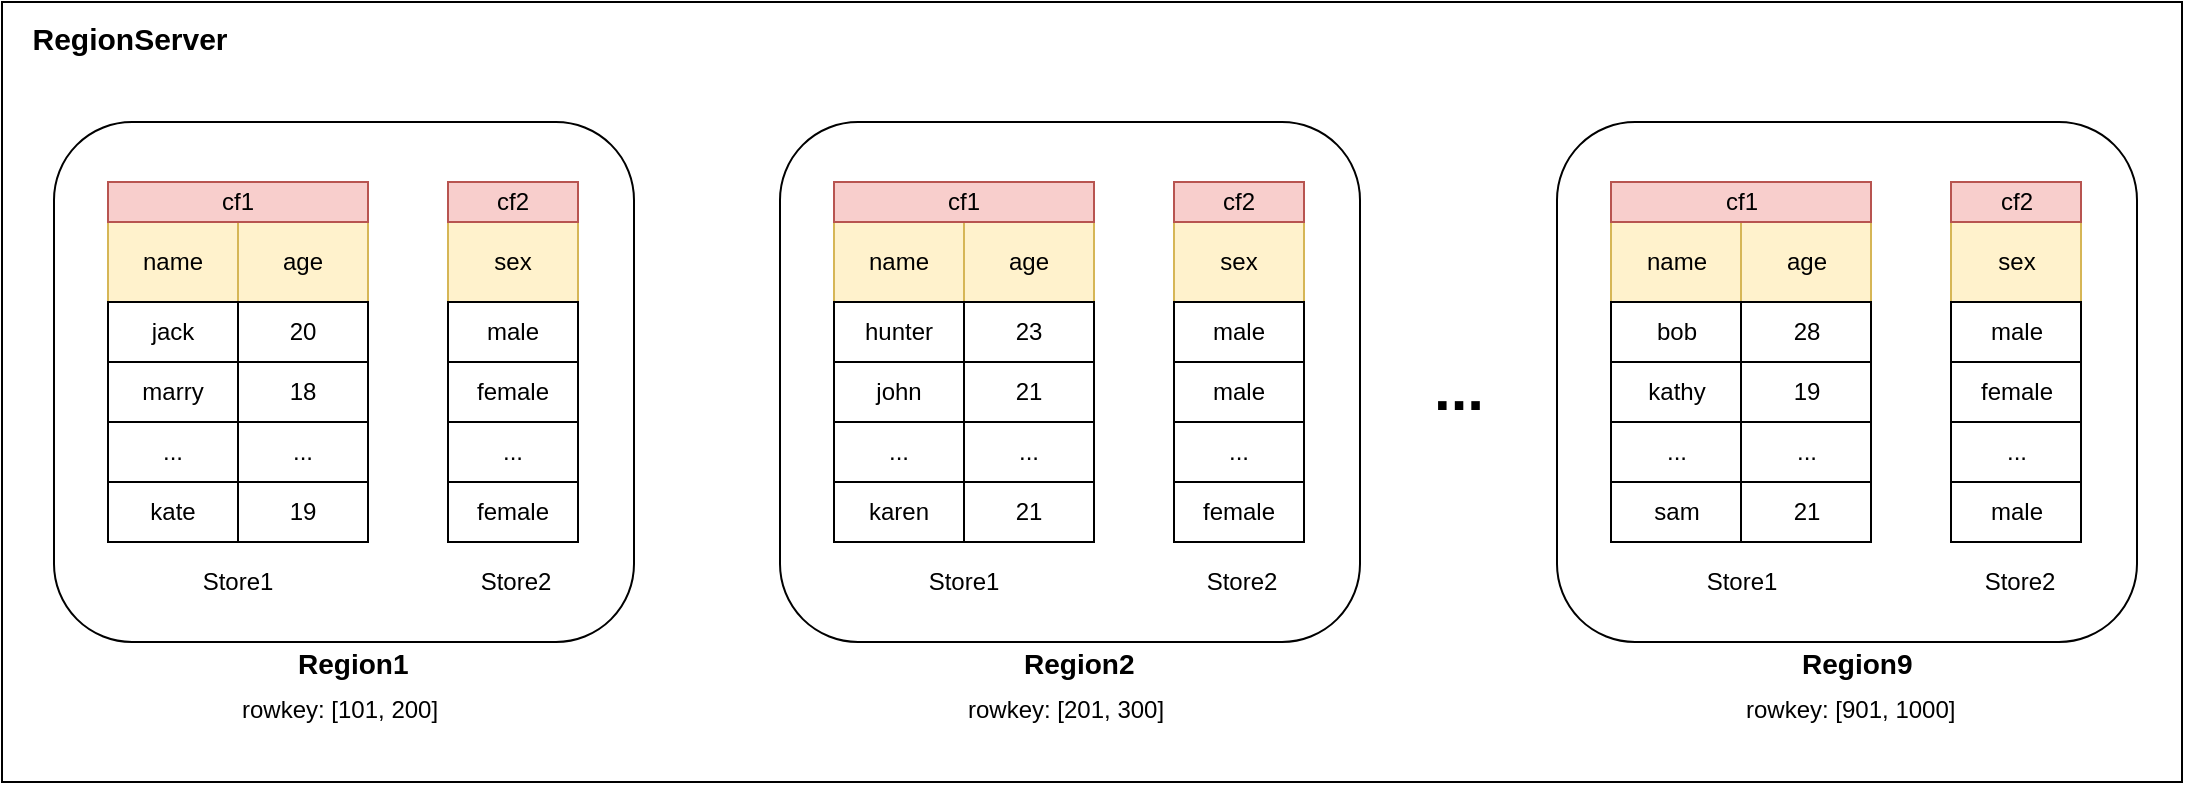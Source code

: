 <mxfile version="11.1.4" type="device"><diagram id="amTrUJY20uWEP9Dg4mYo" name="RegionServer内多Region"><mxGraphModel dx="1102" dy="874" grid="1" gridSize="10" guides="1" tooltips="1" connect="1" arrows="1" fold="1" page="1" pageScale="1" pageWidth="850" pageHeight="1100" math="0" shadow="0"><root><mxCell id="0"/><mxCell id="1" parent="0"/><mxCell id="FhsHhBEZ8CLFG1rzDV0O-79" value="" style="rounded=0;whiteSpace=wrap;html=1;" vertex="1" parent="1"><mxGeometry x="132" y="200" width="1090" height="390" as="geometry"/></mxCell><mxCell id="FhsHhBEZ8CLFG1rzDV0O-1" value="" style="rounded=1;whiteSpace=wrap;html=1;" vertex="1" parent="1"><mxGeometry x="158" y="260" width="290" height="260" as="geometry"/></mxCell><mxCell id="FhsHhBEZ8CLFG1rzDV0O-2" value="&lt;font style=&quot;font-size: 14px&quot;&gt;&lt;b&gt;Region1&lt;/b&gt;&lt;/font&gt;" style="text;html=1;resizable=0;points=[];autosize=1;align=left;verticalAlign=top;spacingTop=-4;" vertex="1" parent="1"><mxGeometry x="278" y="520" width="70" height="20" as="geometry"/></mxCell><mxCell id="FhsHhBEZ8CLFG1rzDV0O-3" value="name" style="rounded=0;whiteSpace=wrap;html=1;fillColor=#fff2cc;strokeColor=#d6b656;" vertex="1" parent="1"><mxGeometry x="185" y="310" width="65" height="40" as="geometry"/></mxCell><mxCell id="FhsHhBEZ8CLFG1rzDV0O-5" value="age" style="rounded=0;whiteSpace=wrap;html=1;fillColor=#fff2cc;strokeColor=#d6b656;" vertex="1" parent="1"><mxGeometry x="250" y="310" width="65" height="40" as="geometry"/></mxCell><mxCell id="FhsHhBEZ8CLFG1rzDV0O-6" value="cf1" style="rounded=0;whiteSpace=wrap;html=1;fillColor=#f8cecc;strokeColor=#b85450;" vertex="1" parent="1"><mxGeometry x="185" y="290" width="130" height="20" as="geometry"/></mxCell><mxCell id="FhsHhBEZ8CLFG1rzDV0O-7" value="jack" style="rounded=0;whiteSpace=wrap;html=1;" vertex="1" parent="1"><mxGeometry x="185" y="350" width="65" height="30" as="geometry"/></mxCell><mxCell id="FhsHhBEZ8CLFG1rzDV0O-8" value="20" style="rounded=0;whiteSpace=wrap;html=1;" vertex="1" parent="1"><mxGeometry x="250" y="350" width="65" height="30" as="geometry"/></mxCell><mxCell id="FhsHhBEZ8CLFG1rzDV0O-9" value="marry" style="rounded=0;whiteSpace=wrap;html=1;" vertex="1" parent="1"><mxGeometry x="185" y="380" width="65" height="30" as="geometry"/></mxCell><mxCell id="FhsHhBEZ8CLFG1rzDV0O-10" value="18" style="rounded=0;whiteSpace=wrap;html=1;" vertex="1" parent="1"><mxGeometry x="250" y="380" width="65" height="30" as="geometry"/></mxCell><mxCell id="FhsHhBEZ8CLFG1rzDV0O-11" value="..." style="rounded=0;whiteSpace=wrap;html=1;" vertex="1" parent="1"><mxGeometry x="185" y="410" width="65" height="30" as="geometry"/></mxCell><mxCell id="FhsHhBEZ8CLFG1rzDV0O-12" value="..." style="rounded=0;whiteSpace=wrap;html=1;" vertex="1" parent="1"><mxGeometry x="250" y="410" width="65" height="30" as="geometry"/></mxCell><mxCell id="FhsHhBEZ8CLFG1rzDV0O-13" value="kate" style="rounded=0;whiteSpace=wrap;html=1;" vertex="1" parent="1"><mxGeometry x="185" y="440" width="65" height="30" as="geometry"/></mxCell><mxCell id="FhsHhBEZ8CLFG1rzDV0O-14" value="19" style="rounded=0;whiteSpace=wrap;html=1;" vertex="1" parent="1"><mxGeometry x="250" y="440" width="65" height="30" as="geometry"/></mxCell><mxCell id="FhsHhBEZ8CLFG1rzDV0O-15" value="Store1" style="text;html=1;strokeColor=none;fillColor=none;align=center;verticalAlign=middle;whiteSpace=wrap;rounded=0;" vertex="1" parent="1"><mxGeometry x="230" y="480" width="40" height="20" as="geometry"/></mxCell><mxCell id="FhsHhBEZ8CLFG1rzDV0O-16" value="sex" style="rounded=0;whiteSpace=wrap;html=1;fillColor=#fff2cc;strokeColor=#d6b656;" vertex="1" parent="1"><mxGeometry x="355" y="310" width="65" height="40" as="geometry"/></mxCell><mxCell id="FhsHhBEZ8CLFG1rzDV0O-18" value="cf2" style="rounded=0;whiteSpace=wrap;html=1;fillColor=#f8cecc;strokeColor=#b85450;" vertex="1" parent="1"><mxGeometry x="355" y="290" width="65" height="20" as="geometry"/></mxCell><mxCell id="FhsHhBEZ8CLFG1rzDV0O-19" value="male" style="rounded=0;whiteSpace=wrap;html=1;" vertex="1" parent="1"><mxGeometry x="355" y="350" width="65" height="30" as="geometry"/></mxCell><mxCell id="FhsHhBEZ8CLFG1rzDV0O-21" value="female" style="rounded=0;whiteSpace=wrap;html=1;" vertex="1" parent="1"><mxGeometry x="355" y="380" width="65" height="30" as="geometry"/></mxCell><mxCell id="FhsHhBEZ8CLFG1rzDV0O-23" value="..." style="rounded=0;whiteSpace=wrap;html=1;" vertex="1" parent="1"><mxGeometry x="355" y="410" width="65" height="30" as="geometry"/></mxCell><mxCell id="FhsHhBEZ8CLFG1rzDV0O-25" value="female" style="rounded=0;whiteSpace=wrap;html=1;" vertex="1" parent="1"><mxGeometry x="355" y="440" width="65" height="30" as="geometry"/></mxCell><mxCell id="FhsHhBEZ8CLFG1rzDV0O-27" value="Store2" style="text;html=1;strokeColor=none;fillColor=none;align=center;verticalAlign=middle;whiteSpace=wrap;rounded=0;" vertex="1" parent="1"><mxGeometry x="369" y="480" width="40" height="20" as="geometry"/></mxCell><mxCell id="FhsHhBEZ8CLFG1rzDV0O-28" value="rowkey: [101, 200]" style="text;html=1;resizable=0;points=[];autosize=1;align=left;verticalAlign=top;spacingTop=-4;" vertex="1" parent="1"><mxGeometry x="250" y="544" width="110" height="20" as="geometry"/></mxCell><mxCell id="FhsHhBEZ8CLFG1rzDV0O-29" value="" style="rounded=1;whiteSpace=wrap;html=1;" vertex="1" parent="1"><mxGeometry x="521" y="260" width="290" height="260" as="geometry"/></mxCell><mxCell id="FhsHhBEZ8CLFG1rzDV0O-30" value="&lt;font style=&quot;font-size: 14px&quot;&gt;&lt;b&gt;Region2&lt;/b&gt;&lt;/font&gt;" style="text;html=1;resizable=0;points=[];autosize=1;align=left;verticalAlign=top;spacingTop=-4;" vertex="1" parent="1"><mxGeometry x="641" y="520" width="70" height="20" as="geometry"/></mxCell><mxCell id="FhsHhBEZ8CLFG1rzDV0O-31" value="name" style="rounded=0;whiteSpace=wrap;html=1;fillColor=#fff2cc;strokeColor=#d6b656;" vertex="1" parent="1"><mxGeometry x="548" y="310" width="65" height="40" as="geometry"/></mxCell><mxCell id="FhsHhBEZ8CLFG1rzDV0O-32" value="age" style="rounded=0;whiteSpace=wrap;html=1;fillColor=#fff2cc;strokeColor=#d6b656;" vertex="1" parent="1"><mxGeometry x="613" y="310" width="65" height="40" as="geometry"/></mxCell><mxCell id="FhsHhBEZ8CLFG1rzDV0O-33" value="cf1" style="rounded=0;whiteSpace=wrap;html=1;fillColor=#f8cecc;strokeColor=#b85450;" vertex="1" parent="1"><mxGeometry x="548" y="290" width="130" height="20" as="geometry"/></mxCell><mxCell id="FhsHhBEZ8CLFG1rzDV0O-34" value="hunter" style="rounded=0;whiteSpace=wrap;html=1;" vertex="1" parent="1"><mxGeometry x="548" y="350" width="65" height="30" as="geometry"/></mxCell><mxCell id="FhsHhBEZ8CLFG1rzDV0O-35" value="23" style="rounded=0;whiteSpace=wrap;html=1;" vertex="1" parent="1"><mxGeometry x="613" y="350" width="65" height="30" as="geometry"/></mxCell><mxCell id="FhsHhBEZ8CLFG1rzDV0O-36" value="john" style="rounded=0;whiteSpace=wrap;html=1;" vertex="1" parent="1"><mxGeometry x="548" y="380" width="65" height="30" as="geometry"/></mxCell><mxCell id="FhsHhBEZ8CLFG1rzDV0O-37" value="21" style="rounded=0;whiteSpace=wrap;html=1;" vertex="1" parent="1"><mxGeometry x="613" y="380" width="65" height="30" as="geometry"/></mxCell><mxCell id="FhsHhBEZ8CLFG1rzDV0O-38" value="..." style="rounded=0;whiteSpace=wrap;html=1;" vertex="1" parent="1"><mxGeometry x="548" y="410" width="65" height="30" as="geometry"/></mxCell><mxCell id="FhsHhBEZ8CLFG1rzDV0O-39" value="..." style="rounded=0;whiteSpace=wrap;html=1;" vertex="1" parent="1"><mxGeometry x="613" y="410" width="65" height="30" as="geometry"/></mxCell><mxCell id="FhsHhBEZ8CLFG1rzDV0O-40" value="karen" style="rounded=0;whiteSpace=wrap;html=1;" vertex="1" parent="1"><mxGeometry x="548" y="440" width="65" height="30" as="geometry"/></mxCell><mxCell id="FhsHhBEZ8CLFG1rzDV0O-41" value="21" style="rounded=0;whiteSpace=wrap;html=1;" vertex="1" parent="1"><mxGeometry x="613" y="440" width="65" height="30" as="geometry"/></mxCell><mxCell id="FhsHhBEZ8CLFG1rzDV0O-42" value="Store1" style="text;html=1;strokeColor=none;fillColor=none;align=center;verticalAlign=middle;whiteSpace=wrap;rounded=0;" vertex="1" parent="1"><mxGeometry x="593" y="480" width="40" height="20" as="geometry"/></mxCell><mxCell id="FhsHhBEZ8CLFG1rzDV0O-43" value="sex" style="rounded=0;whiteSpace=wrap;html=1;fillColor=#fff2cc;strokeColor=#d6b656;" vertex="1" parent="1"><mxGeometry x="718" y="310" width="65" height="40" as="geometry"/></mxCell><mxCell id="FhsHhBEZ8CLFG1rzDV0O-44" value="cf2" style="rounded=0;whiteSpace=wrap;html=1;fillColor=#f8cecc;strokeColor=#b85450;" vertex="1" parent="1"><mxGeometry x="718" y="290" width="65" height="20" as="geometry"/></mxCell><mxCell id="FhsHhBEZ8CLFG1rzDV0O-45" value="male" style="rounded=0;whiteSpace=wrap;html=1;" vertex="1" parent="1"><mxGeometry x="718" y="350" width="65" height="30" as="geometry"/></mxCell><mxCell id="FhsHhBEZ8CLFG1rzDV0O-46" value="male" style="rounded=0;whiteSpace=wrap;html=1;" vertex="1" parent="1"><mxGeometry x="718" y="380" width="65" height="30" as="geometry"/></mxCell><mxCell id="FhsHhBEZ8CLFG1rzDV0O-47" value="..." style="rounded=0;whiteSpace=wrap;html=1;" vertex="1" parent="1"><mxGeometry x="718" y="410" width="65" height="30" as="geometry"/></mxCell><mxCell id="FhsHhBEZ8CLFG1rzDV0O-48" value="female" style="rounded=0;whiteSpace=wrap;html=1;" vertex="1" parent="1"><mxGeometry x="718" y="440" width="65" height="30" as="geometry"/></mxCell><mxCell id="FhsHhBEZ8CLFG1rzDV0O-49" value="Store2" style="text;html=1;strokeColor=none;fillColor=none;align=center;verticalAlign=middle;whiteSpace=wrap;rounded=0;" vertex="1" parent="1"><mxGeometry x="732" y="480" width="40" height="20" as="geometry"/></mxCell><mxCell id="FhsHhBEZ8CLFG1rzDV0O-50" value="rowkey: [201, 300]" style="text;html=1;resizable=0;points=[];autosize=1;align=left;verticalAlign=top;spacingTop=-4;" vertex="1" parent="1"><mxGeometry x="613" y="544" width="110" height="20" as="geometry"/></mxCell><mxCell id="FhsHhBEZ8CLFG1rzDV0O-51" value="" style="rounded=1;whiteSpace=wrap;html=1;" vertex="1" parent="1"><mxGeometry x="909.5" y="260" width="290" height="260" as="geometry"/></mxCell><mxCell id="FhsHhBEZ8CLFG1rzDV0O-52" value="&lt;font style=&quot;font-size: 14px&quot;&gt;&lt;b&gt;Region9&lt;/b&gt;&lt;/font&gt;" style="text;html=1;resizable=0;points=[];autosize=1;align=left;verticalAlign=top;spacingTop=-4;" vertex="1" parent="1"><mxGeometry x="1029.5" y="520" width="70" height="20" as="geometry"/></mxCell><mxCell id="FhsHhBEZ8CLFG1rzDV0O-53" value="name" style="rounded=0;whiteSpace=wrap;html=1;fillColor=#fff2cc;strokeColor=#d6b656;" vertex="1" parent="1"><mxGeometry x="936.5" y="310" width="65" height="40" as="geometry"/></mxCell><mxCell id="FhsHhBEZ8CLFG1rzDV0O-54" value="age" style="rounded=0;whiteSpace=wrap;html=1;fillColor=#fff2cc;strokeColor=#d6b656;" vertex="1" parent="1"><mxGeometry x="1001.5" y="310" width="65" height="40" as="geometry"/></mxCell><mxCell id="FhsHhBEZ8CLFG1rzDV0O-55" value="cf1" style="rounded=0;whiteSpace=wrap;html=1;fillColor=#f8cecc;strokeColor=#b85450;" vertex="1" parent="1"><mxGeometry x="936.5" y="290" width="130" height="20" as="geometry"/></mxCell><mxCell id="FhsHhBEZ8CLFG1rzDV0O-56" value="bob" style="rounded=0;whiteSpace=wrap;html=1;" vertex="1" parent="1"><mxGeometry x="936.5" y="350" width="65" height="30" as="geometry"/></mxCell><mxCell id="FhsHhBEZ8CLFG1rzDV0O-57" value="28" style="rounded=0;whiteSpace=wrap;html=1;" vertex="1" parent="1"><mxGeometry x="1001.5" y="350" width="65" height="30" as="geometry"/></mxCell><mxCell id="FhsHhBEZ8CLFG1rzDV0O-58" value="kathy" style="rounded=0;whiteSpace=wrap;html=1;" vertex="1" parent="1"><mxGeometry x="936.5" y="380" width="65" height="30" as="geometry"/></mxCell><mxCell id="FhsHhBEZ8CLFG1rzDV0O-59" value="19" style="rounded=0;whiteSpace=wrap;html=1;" vertex="1" parent="1"><mxGeometry x="1001.5" y="380" width="65" height="30" as="geometry"/></mxCell><mxCell id="FhsHhBEZ8CLFG1rzDV0O-60" value="..." style="rounded=0;whiteSpace=wrap;html=1;" vertex="1" parent="1"><mxGeometry x="936.5" y="410" width="65" height="30" as="geometry"/></mxCell><mxCell id="FhsHhBEZ8CLFG1rzDV0O-61" value="..." style="rounded=0;whiteSpace=wrap;html=1;" vertex="1" parent="1"><mxGeometry x="1001.5" y="410" width="65" height="30" as="geometry"/></mxCell><mxCell id="FhsHhBEZ8CLFG1rzDV0O-62" value="sam" style="rounded=0;whiteSpace=wrap;html=1;" vertex="1" parent="1"><mxGeometry x="936.5" y="440" width="65" height="30" as="geometry"/></mxCell><mxCell id="FhsHhBEZ8CLFG1rzDV0O-63" value="21" style="rounded=0;whiteSpace=wrap;html=1;" vertex="1" parent="1"><mxGeometry x="1001.5" y="440" width="65" height="30" as="geometry"/></mxCell><mxCell id="FhsHhBEZ8CLFG1rzDV0O-64" value="Store1" style="text;html=1;strokeColor=none;fillColor=none;align=center;verticalAlign=middle;whiteSpace=wrap;rounded=0;" vertex="1" parent="1"><mxGeometry x="981.5" y="480" width="40" height="20" as="geometry"/></mxCell><mxCell id="FhsHhBEZ8CLFG1rzDV0O-65" value="sex" style="rounded=0;whiteSpace=wrap;html=1;fillColor=#fff2cc;strokeColor=#d6b656;" vertex="1" parent="1"><mxGeometry x="1106.5" y="310" width="65" height="40" as="geometry"/></mxCell><mxCell id="FhsHhBEZ8CLFG1rzDV0O-66" value="cf2" style="rounded=0;whiteSpace=wrap;html=1;fillColor=#f8cecc;strokeColor=#b85450;" vertex="1" parent="1"><mxGeometry x="1106.5" y="290" width="65" height="20" as="geometry"/></mxCell><mxCell id="FhsHhBEZ8CLFG1rzDV0O-67" value="male" style="rounded=0;whiteSpace=wrap;html=1;" vertex="1" parent="1"><mxGeometry x="1106.5" y="350" width="65" height="30" as="geometry"/></mxCell><mxCell id="FhsHhBEZ8CLFG1rzDV0O-68" value="female" style="rounded=0;whiteSpace=wrap;html=1;" vertex="1" parent="1"><mxGeometry x="1106.5" y="380" width="65" height="30" as="geometry"/></mxCell><mxCell id="FhsHhBEZ8CLFG1rzDV0O-69" value="..." style="rounded=0;whiteSpace=wrap;html=1;" vertex="1" parent="1"><mxGeometry x="1106.5" y="410" width="65" height="30" as="geometry"/></mxCell><mxCell id="FhsHhBEZ8CLFG1rzDV0O-70" value="male" style="rounded=0;whiteSpace=wrap;html=1;" vertex="1" parent="1"><mxGeometry x="1106.5" y="440" width="65" height="30" as="geometry"/></mxCell><mxCell id="FhsHhBEZ8CLFG1rzDV0O-71" value="Store2" style="text;html=1;strokeColor=none;fillColor=none;align=center;verticalAlign=middle;whiteSpace=wrap;rounded=0;" vertex="1" parent="1"><mxGeometry x="1120.5" y="480" width="40" height="20" as="geometry"/></mxCell><mxCell id="FhsHhBEZ8CLFG1rzDV0O-72" value="rowkey: [901, 1000]" style="text;html=1;resizable=0;points=[];autosize=1;align=left;verticalAlign=top;spacingTop=-4;" vertex="1" parent="1"><mxGeometry x="1001.5" y="544" width="120" height="20" as="geometry"/></mxCell><mxCell id="FhsHhBEZ8CLFG1rzDV0O-74" value="&lt;b&gt;&lt;font style=&quot;font-size: 30px&quot;&gt;...&lt;/font&gt;&lt;/b&gt;" style="text;html=1;resizable=0;points=[];autosize=1;align=center;verticalAlign=top;spacingTop=-4;" vertex="1" parent="1"><mxGeometry x="840" y="373" width="40" height="20" as="geometry"/></mxCell><mxCell id="FhsHhBEZ8CLFG1rzDV0O-80" value="RegionServer" style="text;html=1;strokeColor=none;fillColor=none;align=center;verticalAlign=middle;whiteSpace=wrap;rounded=0;fontStyle=1;fontSize=15;" vertex="1" parent="1"><mxGeometry x="176" y="208" width="40" height="20" as="geometry"/></mxCell></root></mxGraphModel></diagram></mxfile>